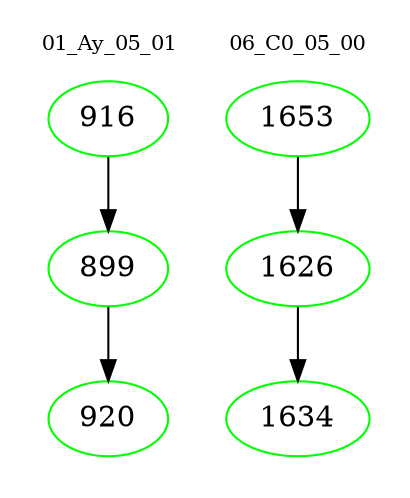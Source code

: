 digraph{
subgraph cluster_0 {
color = white
label = "01_Ay_05_01";
fontsize=10;
T0_916 [label="916", color="green"]
T0_916 -> T0_899 [color="black"]
T0_899 [label="899", color="green"]
T0_899 -> T0_920 [color="black"]
T0_920 [label="920", color="green"]
}
subgraph cluster_1 {
color = white
label = "06_C0_05_00";
fontsize=10;
T1_1653 [label="1653", color="green"]
T1_1653 -> T1_1626 [color="black"]
T1_1626 [label="1626", color="green"]
T1_1626 -> T1_1634 [color="black"]
T1_1634 [label="1634", color="green"]
}
}
